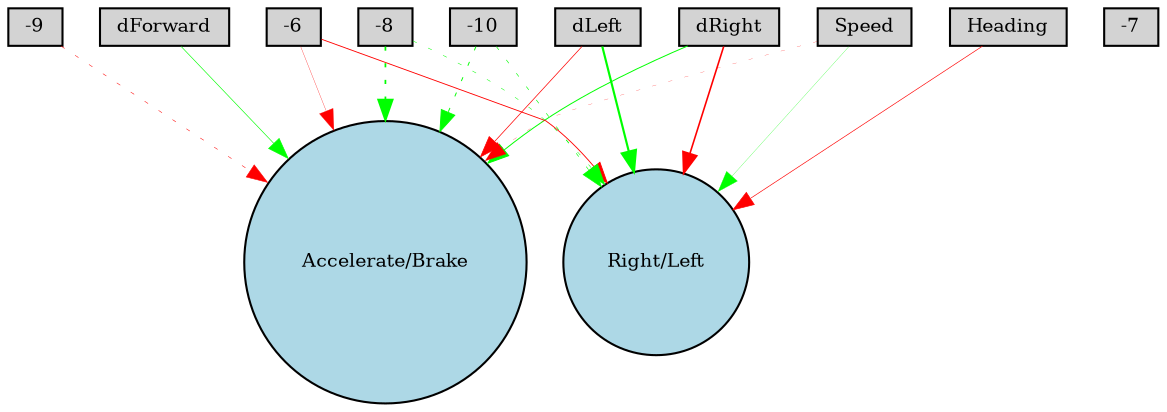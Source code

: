 digraph {
	node [fontsize=9 height=0.2 shape=circle width=0.2]
	dLeft [fillcolor=lightgray shape=box style=filled]
	dForward [fillcolor=lightgray shape=box style=filled]
	dRight [fillcolor=lightgray shape=box style=filled]
	Speed [fillcolor=lightgray shape=box style=filled]
	Heading [fillcolor=lightgray shape=box style=filled]
	-6 [fillcolor=lightgray shape=box style=filled]
	-7 [fillcolor=lightgray shape=box style=filled]
	-8 [fillcolor=lightgray shape=box style=filled]
	-9 [fillcolor=lightgray shape=box style=filled]
	-10 [fillcolor=lightgray shape=box style=filled]
	"Accelerate/Brake" [fillcolor=lightblue style=filled]
	"Right/Left" [fillcolor=lightblue style=filled]
	dForward -> "Accelerate/Brake" [color=green penwidth=0.3014787208663483 style=solid]
	-8 -> "Accelerate/Brake" [color=green penwidth=0.8334215303432211 style=dotted]
	dRight -> "Right/Left" [color=red penwidth=0.7690131377831445 style=solid]
	Speed -> "Right/Left" [color=green penwidth=0.11931244184209674 style=solid]
	-8 -> "Right/Left" [color=green penwidth=0.2344788418534195 style=dotted]
	-6 -> "Right/Left" [color=red penwidth=0.42779929937410377 style=solid]
	-10 -> "Accelerate/Brake" [color=green penwidth=0.45624506313511737 style=dotted]
	-6 -> "Accelerate/Brake" [color=red penwidth=0.14120382996503147 style=solid]
	dLeft -> "Right/Left" [color=green penwidth=1.035252040652319 style=solid]
	-9 -> "Accelerate/Brake" [color=red penwidth=0.24506566500483873 style=dotted]
	-10 -> "Right/Left" [color=green penwidth=0.30148386107950986 style=dotted]
	dLeft -> "Accelerate/Brake" [color=red penwidth=0.341883890828925 style=solid]
	Speed -> "Accelerate/Brake" [color=red penwidth=0.10475479907890028 style=dotted]
	Heading -> "Right/Left" [color=red penwidth=0.3072728609301285 style=solid]
	dRight -> "Accelerate/Brake" [color=green penwidth=0.47060117672328916 style=solid]
}
